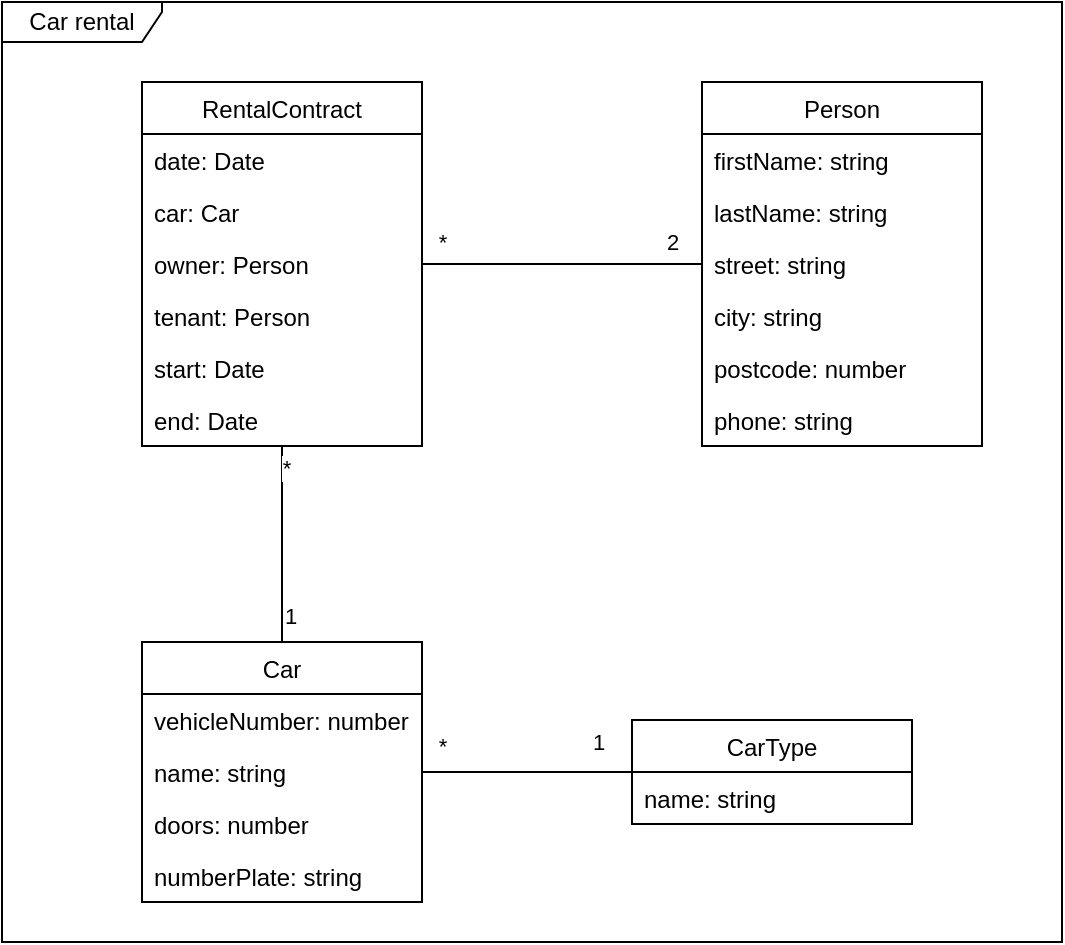 <mxfile version="13.7.5" type="github">
  <diagram id="OGQdJIqst9aY4EW65IYz" name="Page-1">
    <mxGraphModel dx="1422" dy="748" grid="1" gridSize="10" guides="1" tooltips="1" connect="1" arrows="1" fold="1" page="1" pageScale="1" pageWidth="850" pageHeight="1100" math="0" shadow="0">
      <root>
        <mxCell id="0" />
        <mxCell id="1" parent="0" />
        <mxCell id="28aJxnyWSZRCti9Ik0x9-33" style="edgeStyle=orthogonalEdgeStyle;rounded=0;orthogonalLoop=1;jettySize=auto;html=1;endArrow=none;endFill=0;" edge="1" parent="1" source="28aJxnyWSZRCti9Ik0x9-14" target="28aJxnyWSZRCti9Ik0x9-25">
          <mxGeometry relative="1" as="geometry" />
        </mxCell>
        <mxCell id="28aJxnyWSZRCti9Ik0x9-34" value="*" style="edgeLabel;html=1;align=center;verticalAlign=middle;resizable=0;points=[];" vertex="1" connectable="0" parent="28aJxnyWSZRCti9Ik0x9-33">
          <mxGeometry x="-0.855" y="-1" relative="1" as="geometry">
            <mxPoint y="-12" as="offset" />
          </mxGeometry>
        </mxCell>
        <mxCell id="28aJxnyWSZRCti9Ik0x9-35" value="2" style="edgeLabel;html=1;align=center;verticalAlign=middle;resizable=0;points=[];" vertex="1" connectable="0" parent="28aJxnyWSZRCti9Ik0x9-33">
          <mxGeometry x="0.782" y="2" relative="1" as="geometry">
            <mxPoint y="-9" as="offset" />
          </mxGeometry>
        </mxCell>
        <mxCell id="28aJxnyWSZRCti9Ik0x9-45" style="edgeStyle=orthogonalEdgeStyle;rounded=0;orthogonalLoop=1;jettySize=auto;html=1;endArrow=none;endFill=0;" edge="1" parent="1" source="28aJxnyWSZRCti9Ik0x9-14" target="28aJxnyWSZRCti9Ik0x9-40">
          <mxGeometry relative="1" as="geometry" />
        </mxCell>
        <mxCell id="28aJxnyWSZRCti9Ik0x9-46" value="1" style="edgeLabel;html=1;align=center;verticalAlign=middle;resizable=0;points=[];" vertex="1" connectable="0" parent="28aJxnyWSZRCti9Ik0x9-45">
          <mxGeometry x="0.735" y="4" relative="1" as="geometry">
            <mxPoint as="offset" />
          </mxGeometry>
        </mxCell>
        <mxCell id="28aJxnyWSZRCti9Ik0x9-47" value="*" style="edgeLabel;html=1;align=center;verticalAlign=middle;resizable=0;points=[];" vertex="1" connectable="0" parent="28aJxnyWSZRCti9Ik0x9-45">
          <mxGeometry x="-0.775" y="2" relative="1" as="geometry">
            <mxPoint as="offset" />
          </mxGeometry>
        </mxCell>
        <mxCell id="28aJxnyWSZRCti9Ik0x9-52" style="edgeStyle=orthogonalEdgeStyle;rounded=0;orthogonalLoop=1;jettySize=auto;html=1;endArrow=none;endFill=0;" edge="1" parent="1" source="28aJxnyWSZRCti9Ik0x9-40" target="28aJxnyWSZRCti9Ik0x9-48">
          <mxGeometry relative="1" as="geometry" />
        </mxCell>
        <mxCell id="28aJxnyWSZRCti9Ik0x9-53" value="*" style="edgeLabel;html=1;align=center;verticalAlign=middle;resizable=0;points=[];" vertex="1" connectable="0" parent="28aJxnyWSZRCti9Ik0x9-52">
          <mxGeometry x="-0.714" y="-1" relative="1" as="geometry">
            <mxPoint x="-5" y="-14" as="offset" />
          </mxGeometry>
        </mxCell>
        <mxCell id="28aJxnyWSZRCti9Ik0x9-54" value="1" style="edgeLabel;html=1;align=center;verticalAlign=middle;resizable=0;points=[];" vertex="1" connectable="0" parent="28aJxnyWSZRCti9Ik0x9-52">
          <mxGeometry x="0.676" y="-2" relative="1" as="geometry">
            <mxPoint y="-17" as="offset" />
          </mxGeometry>
        </mxCell>
        <mxCell id="28aJxnyWSZRCti9Ik0x9-55" value="Car rental" style="shape=umlFrame;whiteSpace=wrap;html=1;width=80;height=20;" vertex="1" parent="1">
          <mxGeometry x="40" y="40" width="530" height="470" as="geometry" />
        </mxCell>
        <mxCell id="28aJxnyWSZRCti9Ik0x9-14" value="RentalContract" style="swimlane;fontStyle=0;childLayout=stackLayout;horizontal=1;startSize=26;fillColor=none;horizontalStack=0;resizeParent=1;resizeParentMax=0;resizeLast=0;collapsible=1;marginBottom=0;" vertex="1" parent="1">
          <mxGeometry x="110" y="80" width="140" height="182" as="geometry" />
        </mxCell>
        <mxCell id="28aJxnyWSZRCti9Ik0x9-15" value="date: Date" style="text;strokeColor=none;fillColor=none;align=left;verticalAlign=top;spacingLeft=4;spacingRight=4;overflow=hidden;rotatable=0;points=[[0,0.5],[1,0.5]];portConstraint=eastwest;" vertex="1" parent="28aJxnyWSZRCti9Ik0x9-14">
          <mxGeometry y="26" width="140" height="26" as="geometry" />
        </mxCell>
        <mxCell id="28aJxnyWSZRCti9Ik0x9-16" value="car: Car" style="text;strokeColor=none;fillColor=none;align=left;verticalAlign=top;spacingLeft=4;spacingRight=4;overflow=hidden;rotatable=0;points=[[0,0.5],[1,0.5]];portConstraint=eastwest;" vertex="1" parent="28aJxnyWSZRCti9Ik0x9-14">
          <mxGeometry y="52" width="140" height="26" as="geometry" />
        </mxCell>
        <mxCell id="28aJxnyWSZRCti9Ik0x9-17" value="owner: Person" style="text;strokeColor=none;fillColor=none;align=left;verticalAlign=top;spacingLeft=4;spacingRight=4;overflow=hidden;rotatable=0;points=[[0,0.5],[1,0.5]];portConstraint=eastwest;" vertex="1" parent="28aJxnyWSZRCti9Ik0x9-14">
          <mxGeometry y="78" width="140" height="26" as="geometry" />
        </mxCell>
        <mxCell id="28aJxnyWSZRCti9Ik0x9-18" value="tenant: Person" style="text;strokeColor=none;fillColor=none;align=left;verticalAlign=top;spacingLeft=4;spacingRight=4;overflow=hidden;rotatable=0;points=[[0,0.5],[1,0.5]];portConstraint=eastwest;" vertex="1" parent="28aJxnyWSZRCti9Ik0x9-14">
          <mxGeometry y="104" width="140" height="26" as="geometry" />
        </mxCell>
        <mxCell id="28aJxnyWSZRCti9Ik0x9-19" value="start: Date" style="text;strokeColor=none;fillColor=none;align=left;verticalAlign=top;spacingLeft=4;spacingRight=4;overflow=hidden;rotatable=0;points=[[0,0.5],[1,0.5]];portConstraint=eastwest;" vertex="1" parent="28aJxnyWSZRCti9Ik0x9-14">
          <mxGeometry y="130" width="140" height="26" as="geometry" />
        </mxCell>
        <mxCell id="28aJxnyWSZRCti9Ik0x9-20" value="end: Date" style="text;strokeColor=none;fillColor=none;align=left;verticalAlign=top;spacingLeft=4;spacingRight=4;overflow=hidden;rotatable=0;points=[[0,0.5],[1,0.5]];portConstraint=eastwest;" vertex="1" parent="28aJxnyWSZRCti9Ik0x9-14">
          <mxGeometry y="156" width="140" height="26" as="geometry" />
        </mxCell>
        <mxCell id="28aJxnyWSZRCti9Ik0x9-40" value="Car" style="swimlane;fontStyle=0;childLayout=stackLayout;horizontal=1;startSize=26;fillColor=none;horizontalStack=0;resizeParent=1;resizeParentMax=0;resizeLast=0;collapsible=1;marginBottom=0;" vertex="1" parent="1">
          <mxGeometry x="110" y="360" width="140" height="130" as="geometry" />
        </mxCell>
        <mxCell id="28aJxnyWSZRCti9Ik0x9-41" value="vehicleNumber: number" style="text;strokeColor=none;fillColor=none;align=left;verticalAlign=top;spacingLeft=4;spacingRight=4;overflow=hidden;rotatable=0;points=[[0,0.5],[1,0.5]];portConstraint=eastwest;" vertex="1" parent="28aJxnyWSZRCti9Ik0x9-40">
          <mxGeometry y="26" width="140" height="26" as="geometry" />
        </mxCell>
        <mxCell id="28aJxnyWSZRCti9Ik0x9-42" value="name: string" style="text;strokeColor=none;fillColor=none;align=left;verticalAlign=top;spacingLeft=4;spacingRight=4;overflow=hidden;rotatable=0;points=[[0,0.5],[1,0.5]];portConstraint=eastwest;" vertex="1" parent="28aJxnyWSZRCti9Ik0x9-40">
          <mxGeometry y="52" width="140" height="26" as="geometry" />
        </mxCell>
        <mxCell id="28aJxnyWSZRCti9Ik0x9-43" value="doors: number" style="text;strokeColor=none;fillColor=none;align=left;verticalAlign=top;spacingLeft=4;spacingRight=4;overflow=hidden;rotatable=0;points=[[0,0.5],[1,0.5]];portConstraint=eastwest;" vertex="1" parent="28aJxnyWSZRCti9Ik0x9-40">
          <mxGeometry y="78" width="140" height="26" as="geometry" />
        </mxCell>
        <mxCell id="28aJxnyWSZRCti9Ik0x9-44" value="numberPlate: string" style="text;strokeColor=none;fillColor=none;align=left;verticalAlign=top;spacingLeft=4;spacingRight=4;overflow=hidden;rotatable=0;points=[[0,0.5],[1,0.5]];portConstraint=eastwest;" vertex="1" parent="28aJxnyWSZRCti9Ik0x9-40">
          <mxGeometry y="104" width="140" height="26" as="geometry" />
        </mxCell>
        <mxCell id="28aJxnyWSZRCti9Ik0x9-48" value="CarType" style="swimlane;fontStyle=0;childLayout=stackLayout;horizontal=1;startSize=26;fillColor=none;horizontalStack=0;resizeParent=1;resizeParentMax=0;resizeLast=0;collapsible=1;marginBottom=0;" vertex="1" parent="1">
          <mxGeometry x="355" y="399" width="140" height="52" as="geometry" />
        </mxCell>
        <mxCell id="28aJxnyWSZRCti9Ik0x9-49" value="name: string" style="text;strokeColor=none;fillColor=none;align=left;verticalAlign=top;spacingLeft=4;spacingRight=4;overflow=hidden;rotatable=0;points=[[0,0.5],[1,0.5]];portConstraint=eastwest;" vertex="1" parent="28aJxnyWSZRCti9Ik0x9-48">
          <mxGeometry y="26" width="140" height="26" as="geometry" />
        </mxCell>
        <mxCell id="28aJxnyWSZRCti9Ik0x9-25" value="Person" style="swimlane;fontStyle=0;childLayout=stackLayout;horizontal=1;startSize=26;fillColor=none;horizontalStack=0;resizeParent=1;resizeParentMax=0;resizeLast=0;collapsible=1;marginBottom=0;" vertex="1" parent="1">
          <mxGeometry x="390" y="80" width="140" height="182" as="geometry" />
        </mxCell>
        <mxCell id="28aJxnyWSZRCti9Ik0x9-26" value="firstName: string" style="text;strokeColor=none;fillColor=none;align=left;verticalAlign=top;spacingLeft=4;spacingRight=4;overflow=hidden;rotatable=0;points=[[0,0.5],[1,0.5]];portConstraint=eastwest;" vertex="1" parent="28aJxnyWSZRCti9Ik0x9-25">
          <mxGeometry y="26" width="140" height="26" as="geometry" />
        </mxCell>
        <mxCell id="28aJxnyWSZRCti9Ik0x9-27" value="lastName: string" style="text;strokeColor=none;fillColor=none;align=left;verticalAlign=top;spacingLeft=4;spacingRight=4;overflow=hidden;rotatable=0;points=[[0,0.5],[1,0.5]];portConstraint=eastwest;" vertex="1" parent="28aJxnyWSZRCti9Ik0x9-25">
          <mxGeometry y="52" width="140" height="26" as="geometry" />
        </mxCell>
        <mxCell id="28aJxnyWSZRCti9Ik0x9-28" value="street: string" style="text;strokeColor=none;fillColor=none;align=left;verticalAlign=top;spacingLeft=4;spacingRight=4;overflow=hidden;rotatable=0;points=[[0,0.5],[1,0.5]];portConstraint=eastwest;" vertex="1" parent="28aJxnyWSZRCti9Ik0x9-25">
          <mxGeometry y="78" width="140" height="26" as="geometry" />
        </mxCell>
        <mxCell id="28aJxnyWSZRCti9Ik0x9-29" value="city: string" style="text;strokeColor=none;fillColor=none;align=left;verticalAlign=top;spacingLeft=4;spacingRight=4;overflow=hidden;rotatable=0;points=[[0,0.5],[1,0.5]];portConstraint=eastwest;" vertex="1" parent="28aJxnyWSZRCti9Ik0x9-25">
          <mxGeometry y="104" width="140" height="26" as="geometry" />
        </mxCell>
        <mxCell id="28aJxnyWSZRCti9Ik0x9-30" value="postcode: number" style="text;strokeColor=none;fillColor=none;align=left;verticalAlign=top;spacingLeft=4;spacingRight=4;overflow=hidden;rotatable=0;points=[[0,0.5],[1,0.5]];portConstraint=eastwest;" vertex="1" parent="28aJxnyWSZRCti9Ik0x9-25">
          <mxGeometry y="130" width="140" height="26" as="geometry" />
        </mxCell>
        <mxCell id="28aJxnyWSZRCti9Ik0x9-31" value="phone: string" style="text;strokeColor=none;fillColor=none;align=left;verticalAlign=top;spacingLeft=4;spacingRight=4;overflow=hidden;rotatable=0;points=[[0,0.5],[1,0.5]];portConstraint=eastwest;" vertex="1" parent="28aJxnyWSZRCti9Ik0x9-25">
          <mxGeometry y="156" width="140" height="26" as="geometry" />
        </mxCell>
      </root>
    </mxGraphModel>
  </diagram>
</mxfile>
